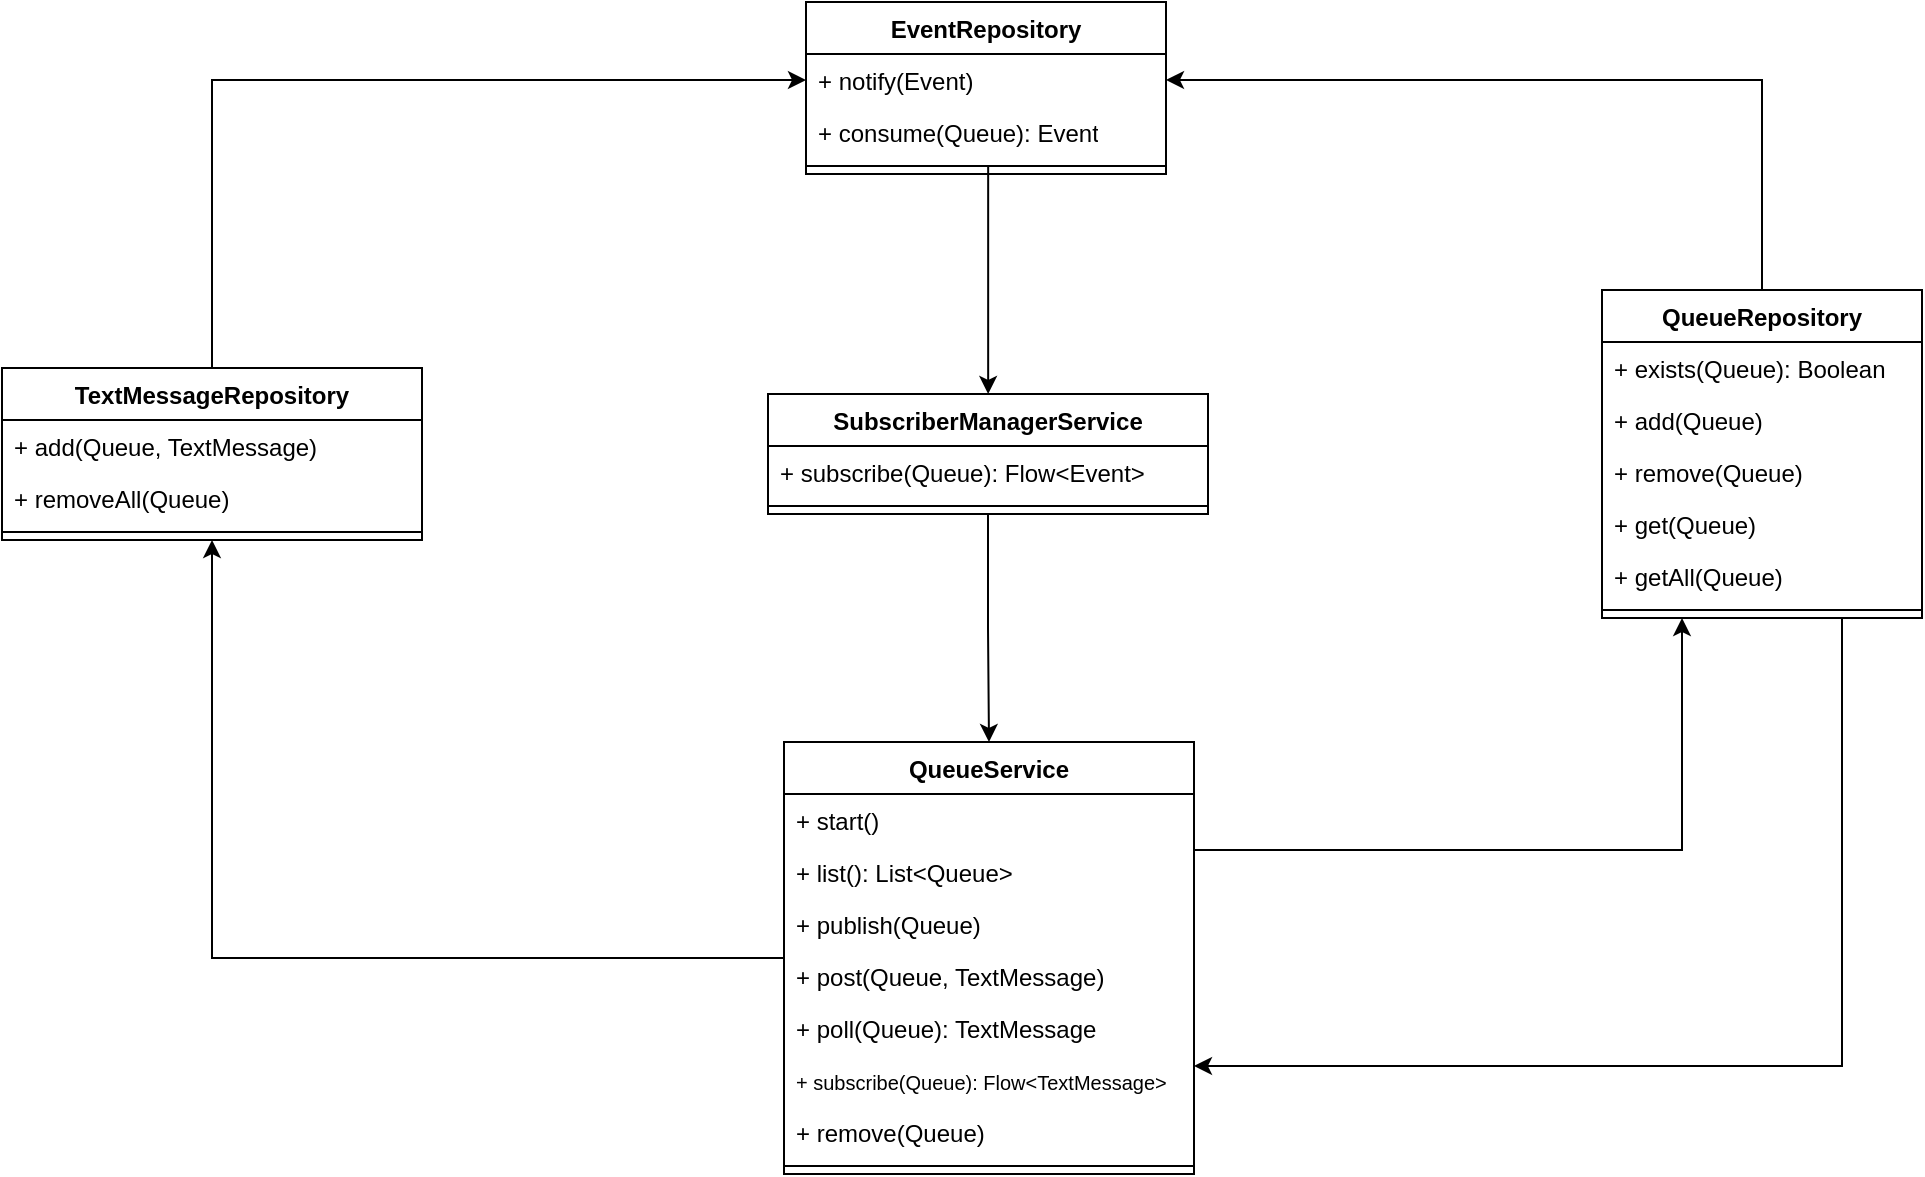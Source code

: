 <mxfile version="24.7.6" pages="2">
  <diagram id="G_d4I_pxPkEWVzLIBcWI" name="Service Arch">
    <mxGraphModel dx="1547" dy="1814" grid="1" gridSize="10" guides="1" tooltips="1" connect="1" arrows="1" fold="1" page="1" pageScale="1" pageWidth="1169" pageHeight="827" math="0" shadow="0">
      <root>
        <mxCell id="0" />
        <mxCell id="1" parent="0" />
        <mxCell id="lf2tyQ-AG2ewpXRHKaQw-1" style="edgeStyle=orthogonalEdgeStyle;rounded=0;orthogonalLoop=1;jettySize=auto;html=1;exitX=0;exitY=0.5;exitDx=0;exitDy=0;entryX=0.5;entryY=1;entryDx=0;entryDy=0;" parent="1" source="lf2tyQ-AG2ewpXRHKaQw-3" target="lf2tyQ-AG2ewpXRHKaQw-21" edge="1">
          <mxGeometry relative="1" as="geometry" />
        </mxCell>
        <mxCell id="lf2tyQ-AG2ewpXRHKaQw-2" style="edgeStyle=orthogonalEdgeStyle;rounded=0;orthogonalLoop=1;jettySize=auto;html=1;exitX=1;exitY=0.25;exitDx=0;exitDy=0;entryX=0.25;entryY=1;entryDx=0;entryDy=0;" parent="1" source="lf2tyQ-AG2ewpXRHKaQw-3" target="lf2tyQ-AG2ewpXRHKaQw-14" edge="1">
          <mxGeometry relative="1" as="geometry" />
        </mxCell>
        <mxCell id="lf2tyQ-AG2ewpXRHKaQw-3" value="QueueService" style="swimlane;fontStyle=1;align=center;verticalAlign=top;childLayout=stackLayout;horizontal=1;startSize=26;horizontalStack=0;resizeParent=1;resizeParentMax=0;resizeLast=0;collapsible=1;marginBottom=0;whiteSpace=wrap;html=1;" parent="1" vertex="1">
          <mxGeometry x="495" y="490" width="205" height="216" as="geometry">
            <mxRectangle x="488" y="410" width="210" height="70" as="alternateBounds" />
          </mxGeometry>
        </mxCell>
        <mxCell id="lf2tyQ-AG2ewpXRHKaQw-4" value="+ start()" style="text;strokeColor=none;fillColor=none;align=left;verticalAlign=top;spacingLeft=4;spacingRight=4;overflow=hidden;rotatable=0;points=[[0,0.5],[1,0.5]];portConstraint=eastwest;whiteSpace=wrap;html=1;" parent="lf2tyQ-AG2ewpXRHKaQw-3" vertex="1">
          <mxGeometry y="26" width="205" height="26" as="geometry" />
        </mxCell>
        <mxCell id="FV6gK8z8ESkd_BlNb5c6-11" value="+ list(): List&amp;lt;Queue&lt;span style=&quot;background-color: initial;&quot;&gt;&amp;gt;&lt;/span&gt;" style="text;strokeColor=none;fillColor=none;align=left;verticalAlign=top;spacingLeft=4;spacingRight=4;overflow=hidden;rotatable=0;points=[[0,0.5],[1,0.5]];portConstraint=eastwest;whiteSpace=wrap;html=1;" parent="lf2tyQ-AG2ewpXRHKaQw-3" vertex="1">
          <mxGeometry y="52" width="205" height="26" as="geometry" />
        </mxCell>
        <mxCell id="FV6gK8z8ESkd_BlNb5c6-10" value="+ publish(Queue)" style="text;strokeColor=none;fillColor=none;align=left;verticalAlign=top;spacingLeft=4;spacingRight=4;overflow=hidden;rotatable=0;points=[[0,0.5],[1,0.5]];portConstraint=eastwest;whiteSpace=wrap;html=1;" parent="lf2tyQ-AG2ewpXRHKaQw-3" vertex="1">
          <mxGeometry y="78" width="205" height="26" as="geometry" />
        </mxCell>
        <mxCell id="FV6gK8z8ESkd_BlNb5c6-13" value="+ post(Queue, TextMessage)" style="text;strokeColor=none;fillColor=none;align=left;verticalAlign=top;spacingLeft=4;spacingRight=4;overflow=hidden;rotatable=0;points=[[0,0.5],[1,0.5]];portConstraint=eastwest;whiteSpace=wrap;html=1;" parent="lf2tyQ-AG2ewpXRHKaQw-3" vertex="1">
          <mxGeometry y="104" width="205" height="26" as="geometry" />
        </mxCell>
        <mxCell id="FV6gK8z8ESkd_BlNb5c6-14" value="+ poll(Queue): TextMessage" style="text;strokeColor=none;fillColor=none;align=left;verticalAlign=top;spacingLeft=4;spacingRight=4;overflow=hidden;rotatable=0;points=[[0,0.5],[1,0.5]];portConstraint=eastwest;whiteSpace=wrap;html=1;" parent="lf2tyQ-AG2ewpXRHKaQw-3" vertex="1">
          <mxGeometry y="130" width="205" height="26" as="geometry" />
        </mxCell>
        <mxCell id="FV6gK8z8ESkd_BlNb5c6-15" value="&lt;font style=&quot;font-size: 10px;&quot;&gt;+ subscribe(Queue): Flow&amp;lt;TextMessage&amp;gt;&lt;/font&gt;" style="text;strokeColor=none;fillColor=none;align=left;verticalAlign=top;spacingLeft=4;spacingRight=4;overflow=hidden;rotatable=0;points=[[0,0.5],[1,0.5]];portConstraint=eastwest;whiteSpace=wrap;html=1;" parent="lf2tyQ-AG2ewpXRHKaQw-3" vertex="1">
          <mxGeometry y="156" width="205" height="26" as="geometry" />
        </mxCell>
        <mxCell id="FV6gK8z8ESkd_BlNb5c6-12" value="+ remove(Queue)" style="text;strokeColor=none;fillColor=none;align=left;verticalAlign=top;spacingLeft=4;spacingRight=4;overflow=hidden;rotatable=0;points=[[0,0.5],[1,0.5]];portConstraint=eastwest;whiteSpace=wrap;html=1;" parent="lf2tyQ-AG2ewpXRHKaQw-3" vertex="1">
          <mxGeometry y="182" width="205" height="26" as="geometry" />
        </mxCell>
        <mxCell id="lf2tyQ-AG2ewpXRHKaQw-5" value="" style="line;strokeWidth=1;fillColor=none;align=left;verticalAlign=middle;spacingTop=-1;spacingLeft=3;spacingRight=3;rotatable=0;labelPosition=right;points=[];portConstraint=eastwest;strokeColor=inherit;" parent="lf2tyQ-AG2ewpXRHKaQw-3" vertex="1">
          <mxGeometry y="208" width="205" height="8" as="geometry" />
        </mxCell>
        <mxCell id="lf2tyQ-AG2ewpXRHKaQw-6" style="edgeStyle=orthogonalEdgeStyle;rounded=0;orthogonalLoop=1;jettySize=auto;html=1;exitX=0.5;exitY=1;exitDx=0;exitDy=0;entryX=0.5;entryY=0;entryDx=0;entryDy=0;" parent="1" source="lf2tyQ-AG2ewpXRHKaQw-7" target="lf2tyQ-AG2ewpXRHKaQw-3" edge="1">
          <mxGeometry relative="1" as="geometry" />
        </mxCell>
        <mxCell id="lf2tyQ-AG2ewpXRHKaQw-7" value="&lt;div&gt;SubscriberManagerService&lt;/div&gt;" style="swimlane;fontStyle=1;align=center;verticalAlign=top;childLayout=stackLayout;horizontal=1;startSize=26;horizontalStack=0;resizeParent=1;resizeParentMax=0;resizeLast=0;collapsible=1;marginBottom=0;whiteSpace=wrap;html=1;" parent="1" vertex="1">
          <mxGeometry x="487" y="316" width="220" height="60" as="geometry">
            <mxRectangle x="480" y="210" width="210" height="70" as="alternateBounds" />
          </mxGeometry>
        </mxCell>
        <mxCell id="lf2tyQ-AG2ewpXRHKaQw-8" value="+ subscribe(Queue): Flow&amp;lt;Event&amp;gt;" style="text;strokeColor=none;fillColor=none;align=left;verticalAlign=top;spacingLeft=4;spacingRight=4;overflow=hidden;rotatable=0;points=[[0,0.5],[1,0.5]];portConstraint=eastwest;whiteSpace=wrap;html=1;" parent="lf2tyQ-AG2ewpXRHKaQw-7" vertex="1">
          <mxGeometry y="26" width="220" height="26" as="geometry" />
        </mxCell>
        <mxCell id="lf2tyQ-AG2ewpXRHKaQw-9" value="" style="line;strokeWidth=1;fillColor=none;align=left;verticalAlign=middle;spacingTop=-1;spacingLeft=3;spacingRight=3;rotatable=0;labelPosition=right;points=[];portConstraint=eastwest;strokeColor=inherit;" parent="lf2tyQ-AG2ewpXRHKaQw-7" vertex="1">
          <mxGeometry y="52" width="220" height="8" as="geometry" />
        </mxCell>
        <mxCell id="lf2tyQ-AG2ewpXRHKaQw-24" style="edgeStyle=orthogonalEdgeStyle;rounded=0;orthogonalLoop=1;jettySize=auto;html=1;exitX=0.75;exitY=1;exitDx=0;exitDy=0;entryX=1;entryY=0.75;entryDx=0;entryDy=0;" parent="1" source="lf2tyQ-AG2ewpXRHKaQw-14" target="lf2tyQ-AG2ewpXRHKaQw-3" edge="1">
          <mxGeometry relative="1" as="geometry" />
        </mxCell>
        <mxCell id="7-Il8879zG0Om3AON2IP-1" style="edgeStyle=orthogonalEdgeStyle;rounded=0;orthogonalLoop=1;jettySize=auto;html=1;exitX=0.5;exitY=0;exitDx=0;exitDy=0;" parent="1" source="lf2tyQ-AG2ewpXRHKaQw-14" target="lf2tyQ-AG2ewpXRHKaQw-26" edge="1">
          <mxGeometry relative="1" as="geometry" />
        </mxCell>
        <mxCell id="lf2tyQ-AG2ewpXRHKaQw-14" value="QueueRepository&lt;div&gt;&lt;br&gt;&lt;/div&gt;" style="swimlane;fontStyle=1;align=center;verticalAlign=top;childLayout=stackLayout;horizontal=1;startSize=26;horizontalStack=0;resizeParent=1;resizeParentMax=0;resizeLast=0;collapsible=1;marginBottom=0;whiteSpace=wrap;html=1;" parent="1" vertex="1">
          <mxGeometry x="904" y="264" width="160" height="164" as="geometry">
            <mxRectangle x="850" y="210" width="210" height="70" as="alternateBounds" />
          </mxGeometry>
        </mxCell>
        <mxCell id="lf2tyQ-AG2ewpXRHKaQw-15" value="+ exists(Queue): Boolean" style="text;strokeColor=none;fillColor=none;align=left;verticalAlign=top;spacingLeft=4;spacingRight=4;overflow=hidden;rotatable=0;points=[[0,0.5],[1,0.5]];portConstraint=eastwest;whiteSpace=wrap;html=1;" parent="lf2tyQ-AG2ewpXRHKaQw-14" vertex="1">
          <mxGeometry y="26" width="160" height="26" as="geometry" />
        </mxCell>
        <mxCell id="FV6gK8z8ESkd_BlNb5c6-6" value="+ add(Queue)" style="text;strokeColor=none;fillColor=none;align=left;verticalAlign=top;spacingLeft=4;spacingRight=4;overflow=hidden;rotatable=0;points=[[0,0.5],[1,0.5]];portConstraint=eastwest;whiteSpace=wrap;html=1;" parent="lf2tyQ-AG2ewpXRHKaQw-14" vertex="1">
          <mxGeometry y="52" width="160" height="26" as="geometry" />
        </mxCell>
        <mxCell id="FV6gK8z8ESkd_BlNb5c6-7" value="+ remove(Queue)" style="text;strokeColor=none;fillColor=none;align=left;verticalAlign=top;spacingLeft=4;spacingRight=4;overflow=hidden;rotatable=0;points=[[0,0.5],[1,0.5]];portConstraint=eastwest;whiteSpace=wrap;html=1;" parent="lf2tyQ-AG2ewpXRHKaQw-14" vertex="1">
          <mxGeometry y="78" width="160" height="26" as="geometry" />
        </mxCell>
        <mxCell id="FV6gK8z8ESkd_BlNb5c6-8" value="+ get(Queue)" style="text;strokeColor=none;fillColor=none;align=left;verticalAlign=top;spacingLeft=4;spacingRight=4;overflow=hidden;rotatable=0;points=[[0,0.5],[1,0.5]];portConstraint=eastwest;whiteSpace=wrap;html=1;" parent="lf2tyQ-AG2ewpXRHKaQw-14" vertex="1">
          <mxGeometry y="104" width="160" height="26" as="geometry" />
        </mxCell>
        <mxCell id="FV6gK8z8ESkd_BlNb5c6-9" value="+ getAll(Queue)" style="text;strokeColor=none;fillColor=none;align=left;verticalAlign=top;spacingLeft=4;spacingRight=4;overflow=hidden;rotatable=0;points=[[0,0.5],[1,0.5]];portConstraint=eastwest;whiteSpace=wrap;html=1;" parent="lf2tyQ-AG2ewpXRHKaQw-14" vertex="1">
          <mxGeometry y="130" width="160" height="26" as="geometry" />
        </mxCell>
        <mxCell id="lf2tyQ-AG2ewpXRHKaQw-16" value="" style="line;strokeWidth=1;fillColor=none;align=left;verticalAlign=middle;spacingTop=-1;spacingLeft=3;spacingRight=3;rotatable=0;labelPosition=right;points=[];portConstraint=eastwest;strokeColor=inherit;" parent="lf2tyQ-AG2ewpXRHKaQw-14" vertex="1">
          <mxGeometry y="156" width="160" height="8" as="geometry" />
        </mxCell>
        <mxCell id="lf2tyQ-AG2ewpXRHKaQw-28" style="edgeStyle=orthogonalEdgeStyle;rounded=0;orthogonalLoop=1;jettySize=auto;html=1;exitX=0.5;exitY=0;exitDx=0;exitDy=0;" parent="1" source="lf2tyQ-AG2ewpXRHKaQw-21" target="lf2tyQ-AG2ewpXRHKaQw-26" edge="1">
          <mxGeometry relative="1" as="geometry" />
        </mxCell>
        <mxCell id="lf2tyQ-AG2ewpXRHKaQw-21" value="TextMessageRepository&lt;div&gt;&lt;br&gt;&lt;/div&gt;" style="swimlane;fontStyle=1;align=center;verticalAlign=top;childLayout=stackLayout;horizontal=1;startSize=26;horizontalStack=0;resizeParent=1;resizeParentMax=0;resizeLast=0;collapsible=1;marginBottom=0;whiteSpace=wrap;html=1;" parent="1" vertex="1">
          <mxGeometry x="104" y="303" width="210" height="86" as="geometry">
            <mxRectangle x="110" y="210" width="210" height="70" as="alternateBounds" />
          </mxGeometry>
        </mxCell>
        <mxCell id="lf2tyQ-AG2ewpXRHKaQw-22" value="+ add(Queue, TextMessage)" style="text;strokeColor=none;fillColor=none;align=left;verticalAlign=top;spacingLeft=4;spacingRight=4;overflow=hidden;rotatable=0;points=[[0,0.5],[1,0.5]];portConstraint=eastwest;whiteSpace=wrap;html=1;" parent="lf2tyQ-AG2ewpXRHKaQw-21" vertex="1">
          <mxGeometry y="26" width="210" height="26" as="geometry" />
        </mxCell>
        <mxCell id="FV6gK8z8ESkd_BlNb5c6-1" value="+ removeAll(Queue)" style="text;strokeColor=none;fillColor=none;align=left;verticalAlign=top;spacingLeft=4;spacingRight=4;overflow=hidden;rotatable=0;points=[[0,0.5],[1,0.5]];portConstraint=eastwest;whiteSpace=wrap;html=1;" parent="lf2tyQ-AG2ewpXRHKaQw-21" vertex="1">
          <mxGeometry y="52" width="210" height="26" as="geometry" />
        </mxCell>
        <mxCell id="lf2tyQ-AG2ewpXRHKaQw-23" value="" style="line;strokeWidth=1;fillColor=none;align=left;verticalAlign=middle;spacingTop=-1;spacingLeft=3;spacingRight=3;rotatable=0;labelPosition=right;points=[];portConstraint=eastwest;strokeColor=inherit;" parent="lf2tyQ-AG2ewpXRHKaQw-21" vertex="1">
          <mxGeometry y="78" width="210" height="8" as="geometry" />
        </mxCell>
        <mxCell id="lf2tyQ-AG2ewpXRHKaQw-30" style="edgeStyle=orthogonalEdgeStyle;rounded=0;orthogonalLoop=1;jettySize=auto;html=1;exitX=0.506;exitY=0.458;exitDx=0;exitDy=0;exitPerimeter=0;" parent="1" source="lf2tyQ-AG2ewpXRHKaQw-27" target="lf2tyQ-AG2ewpXRHKaQw-7" edge="1">
          <mxGeometry relative="1" as="geometry">
            <Array as="points">
              <mxPoint x="597" y="202" />
            </Array>
          </mxGeometry>
        </mxCell>
        <mxCell id="lf2tyQ-AG2ewpXRHKaQw-25" value="EventRepository" style="swimlane;fontStyle=1;align=center;verticalAlign=top;childLayout=stackLayout;horizontal=1;startSize=26;horizontalStack=0;resizeParent=1;resizeParentMax=0;resizeLast=0;collapsible=1;marginBottom=0;whiteSpace=wrap;html=1;" parent="1" vertex="1">
          <mxGeometry x="506" y="120" width="180" height="86" as="geometry">
            <mxRectangle x="480" y="40" width="210" height="70" as="alternateBounds" />
          </mxGeometry>
        </mxCell>
        <mxCell id="lf2tyQ-AG2ewpXRHKaQw-26" value="+ notify(Event)" style="text;strokeColor=none;fillColor=none;align=left;verticalAlign=top;spacingLeft=4;spacingRight=4;overflow=hidden;rotatable=0;points=[[0,0.5],[1,0.5]];portConstraint=eastwest;whiteSpace=wrap;html=1;" parent="lf2tyQ-AG2ewpXRHKaQw-25" vertex="1">
          <mxGeometry y="26" width="180" height="26" as="geometry" />
        </mxCell>
        <mxCell id="FV6gK8z8ESkd_BlNb5c6-5" value="+ consume(Queue): Event" style="text;strokeColor=none;fillColor=none;align=left;verticalAlign=top;spacingLeft=4;spacingRight=4;overflow=hidden;rotatable=0;points=[[0,0.5],[1,0.5]];portConstraint=eastwest;whiteSpace=wrap;html=1;" parent="lf2tyQ-AG2ewpXRHKaQw-25" vertex="1">
          <mxGeometry y="52" width="180" height="26" as="geometry" />
        </mxCell>
        <mxCell id="lf2tyQ-AG2ewpXRHKaQw-27" value="" style="line;strokeWidth=1;fillColor=none;align=left;verticalAlign=middle;spacingTop=-1;spacingLeft=3;spacingRight=3;rotatable=0;labelPosition=right;points=[];portConstraint=eastwest;strokeColor=inherit;" parent="lf2tyQ-AG2ewpXRHKaQw-25" vertex="1">
          <mxGeometry y="78" width="180" height="8" as="geometry" />
        </mxCell>
      </root>
    </mxGraphModel>
  </diagram>
  <diagram name="Domain Model" id="IPD78UWe3qB-EgnhVKDe">
    <mxGraphModel dx="1067" dy="1231" grid="1" gridSize="10" guides="1" tooltips="1" connect="1" arrows="1" fold="1" page="1" pageScale="1" pageWidth="1169" pageHeight="827" math="0" shadow="0">
      <root>
        <mxCell id="0" />
        <mxCell id="1" parent="0" />
        <mxCell id="J2HShxY4ChkC-0BB3iVm-1" style="edgeStyle=orthogonalEdgeStyle;rounded=0;orthogonalLoop=1;jettySize=auto;html=1;entryX=0.5;entryY=1;entryDx=0;entryDy=0;endArrow=ERmany;endFill=0;" edge="1" parent="1" source="muOwJMg2FUoHyI3Z1Foi-10" target="muOwJMg2FUoHyI3Z1Foi-51">
          <mxGeometry relative="1" as="geometry" />
        </mxCell>
        <mxCell id="muOwJMg2FUoHyI3Z1Foi-10" value="Queue" style="swimlane;fontStyle=1;align=center;verticalAlign=top;childLayout=stackLayout;horizontal=1;startSize=26;horizontalStack=0;resizeParent=1;resizeParentMax=0;resizeLast=0;collapsible=1;marginBottom=0;whiteSpace=wrap;html=1;" parent="1" vertex="1">
          <mxGeometry x="100" y="335" width="160" height="112" as="geometry">
            <mxRectangle x="160" y="250" width="80" height="30" as="alternateBounds" />
          </mxGeometry>
        </mxCell>
        <mxCell id="muOwJMg2FUoHyI3Z1Foi-11" value="+ id: String" style="text;strokeColor=none;fillColor=none;align=left;verticalAlign=top;spacingLeft=4;spacingRight=4;overflow=hidden;rotatable=0;points=[[0,0.5],[1,0.5]];portConstraint=eastwest;whiteSpace=wrap;html=1;" parent="muOwJMg2FUoHyI3Z1Foi-10" vertex="1">
          <mxGeometry y="26" width="160" height="26" as="geometry" />
        </mxCell>
        <mxCell id="muOwJMg2FUoHyI3Z1Foi-19" value="+ name: String" style="text;strokeColor=none;fillColor=none;align=left;verticalAlign=top;spacingLeft=4;spacingRight=4;overflow=hidden;rotatable=0;points=[[0,0.5],[1,0.5]];portConstraint=eastwest;whiteSpace=wrap;html=1;" parent="muOwJMg2FUoHyI3Z1Foi-10" vertex="1">
          <mxGeometry y="52" width="160" height="26" as="geometry" />
        </mxCell>
        <mxCell id="muOwJMg2FUoHyI3Z1Foi-12" value="" style="line;strokeWidth=1;fillColor=none;align=left;verticalAlign=middle;spacingTop=-1;spacingLeft=3;spacingRight=3;rotatable=0;labelPosition=right;points=[];portConstraint=eastwest;strokeColor=inherit;" parent="muOwJMg2FUoHyI3Z1Foi-10" vertex="1">
          <mxGeometry y="78" width="160" height="8" as="geometry" />
        </mxCell>
        <mxCell id="muOwJMg2FUoHyI3Z1Foi-13" value="+ method(type): type" style="text;strokeColor=none;fillColor=none;align=left;verticalAlign=top;spacingLeft=4;spacingRight=4;overflow=hidden;rotatable=0;points=[[0,0.5],[1,0.5]];portConstraint=eastwest;whiteSpace=wrap;html=1;" parent="muOwJMg2FUoHyI3Z1Foi-10" vertex="1">
          <mxGeometry y="86" width="160" height="26" as="geometry" />
        </mxCell>
        <mxCell id="muOwJMg2FUoHyI3Z1Foi-51" value="TextMessage" style="swimlane;fontStyle=1;align=center;verticalAlign=top;childLayout=stackLayout;horizontal=1;startSize=26;horizontalStack=0;resizeParent=1;resizeParentMax=0;resizeLast=0;collapsible=1;marginBottom=0;whiteSpace=wrap;html=1;" parent="1" vertex="1">
          <mxGeometry x="100" y="200" width="160" height="60" as="geometry">
            <mxRectangle x="380" y="250" width="80" height="30" as="alternateBounds" />
          </mxGeometry>
        </mxCell>
        <mxCell id="muOwJMg2FUoHyI3Z1Foi-54" value="+ content: String" style="text;strokeColor=none;fillColor=none;align=left;verticalAlign=top;spacingLeft=4;spacingRight=4;overflow=hidden;rotatable=0;points=[[0,0.5],[1,0.5]];portConstraint=eastwest;whiteSpace=wrap;html=1;" parent="muOwJMg2FUoHyI3Z1Foi-51" vertex="1">
          <mxGeometry y="26" width="160" height="26" as="geometry" />
        </mxCell>
        <mxCell id="muOwJMg2FUoHyI3Z1Foi-55" value="" style="line;strokeWidth=1;fillColor=none;align=left;verticalAlign=middle;spacingTop=-1;spacingLeft=3;spacingRight=3;rotatable=0;labelPosition=right;points=[];portConstraint=eastwest;strokeColor=inherit;" parent="muOwJMg2FUoHyI3Z1Foi-51" vertex="1">
          <mxGeometry y="52" width="160" height="8" as="geometry" />
        </mxCell>
      </root>
    </mxGraphModel>
  </diagram>
</mxfile>

